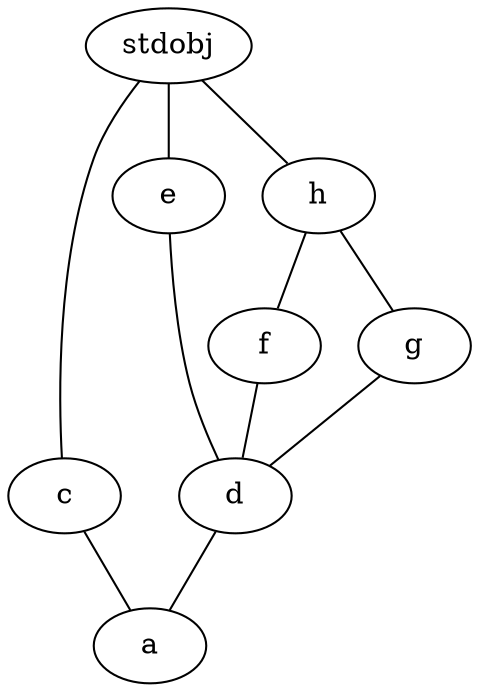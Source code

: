 # ANSI Common Lisp: exercise 11.3 (a)

# Made with http:

# (a)
graph Ga {
  edge [len=3]#  t^ -- stdobj
  stdobj -- { c e h }
  c -- a
  e -- d
  d -- a
  h -- {f g}
  f -- d
  g -- d
}

